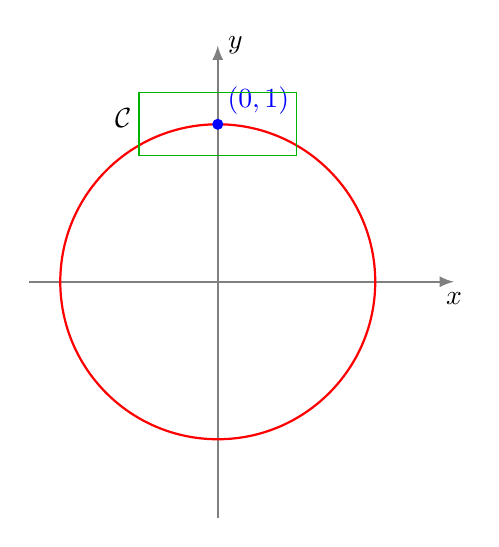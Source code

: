 ﻿\begin{tikzpicture}[scale=2]

% Axes
     \draw[->,>=latex,thick, gray] (-1.2,0)--(1.5,0) node[below,black] {$x$};
     \draw[->,>=latex,thick, gray] (0,-1.5)--(0,1.5) node[right,black] {$y$};

   \draw[red,thick] (0,0) circle (1);

    \node at (120:1.2) {$\mathcal{C}$};

\fill[blue] (0,1) circle (1pt) node[above right]{$(0,1)$};

\draw[green!70!black] (-0.5,0.8) rectangle (0.5,1.2);


\end{tikzpicture}
